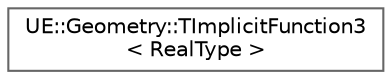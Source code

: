 digraph "Graphical Class Hierarchy"
{
 // INTERACTIVE_SVG=YES
 // LATEX_PDF_SIZE
  bgcolor="transparent";
  edge [fontname=Helvetica,fontsize=10,labelfontname=Helvetica,labelfontsize=10];
  node [fontname=Helvetica,fontsize=10,shape=box,height=0.2,width=0.4];
  rankdir="LR";
  Node0 [id="Node000000",label="UE::Geometry::TImplicitFunction3\l\< RealType \>",height=0.2,width=0.4,color="grey40", fillcolor="white", style="filled",URL="$de/d0b/structUE_1_1Geometry_1_1TImplicitFunction3.html",tooltip=" "];
}
